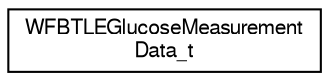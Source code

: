 digraph "Graphical Class Hierarchy"
{
  edge [fontname="FreeSans",fontsize="10",labelfontname="FreeSans",labelfontsize="10"];
  node [fontname="FreeSans",fontsize="10",shape=record];
  rankdir="LR";
  Node1 [label="WFBTLEGlucoseMeasurement\lData_t",height=0.2,width=0.4,color="black", fillcolor="white", style="filled",URL="$struct_w_f_b_t_l_e_glucose_measurement_data__t.html",tooltip="Represents the data for a glucose measurement. "];
}
